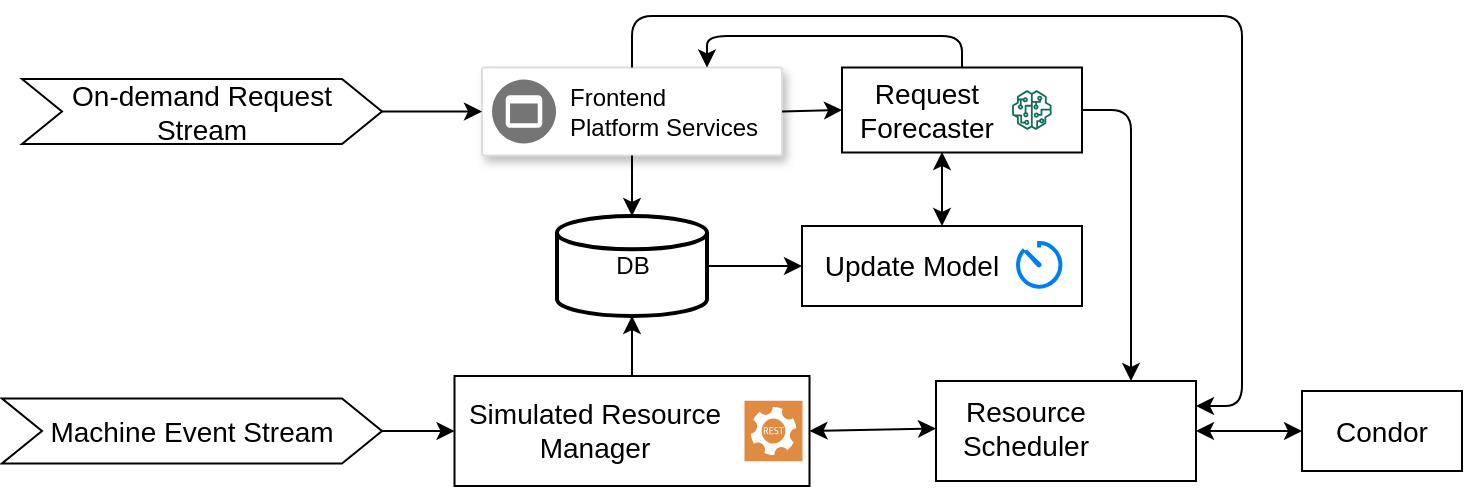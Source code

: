 <mxfile version="14.7.3" type="device"><diagram id="mUBaHK7gIekEF6digZpF" name="Page-1"><mxGraphModel dx="946" dy="614" grid="1" gridSize="10" guides="1" tooltips="1" connect="1" arrows="1" fold="1" page="1" pageScale="1" pageWidth="827" pageHeight="1169" math="0" shadow="0"><root><mxCell id="0"/><mxCell id="1" parent="0"/><mxCell id="0HPp8Vuj7c2ysCl6OCsl-5" value="" style="strokeColor=#dddddd;shadow=1;strokeWidth=1;rounded=1;absoluteArcSize=1;arcSize=2;" vertex="1" parent="1"><mxGeometry x="250" y="205.75" width="150" height="44" as="geometry"/></mxCell><mxCell id="0HPp8Vuj7c2ysCl6OCsl-6" value="Frontend&#10;Platform Services" style="dashed=0;connectable=0;html=1;fillColor=#757575;strokeColor=none;shape=mxgraph.gcp2.frontend_platform_services;part=1;labelPosition=right;verticalLabelPosition=middle;align=left;verticalAlign=middle;spacingLeft=5;fontSize=12;" vertex="1" parent="0HPp8Vuj7c2ysCl6OCsl-5"><mxGeometry y="0.5" width="32" height="32" relative="1" as="geometry"><mxPoint x="5" y="-16" as="offset"/></mxGeometry></mxCell><mxCell id="0HPp8Vuj7c2ysCl6OCsl-7" value="DB" style="strokeWidth=2;html=1;shape=mxgraph.flowchart.database;whiteSpace=wrap;" vertex="1" parent="1"><mxGeometry x="287.5" y="280" width="75" height="50" as="geometry"/></mxCell><mxCell id="0HPp8Vuj7c2ysCl6OCsl-11" value="" style="group" vertex="1" connectable="0" parent="1"><mxGeometry x="430" y="205.75" width="120" height="42.5" as="geometry"/></mxCell><mxCell id="0HPp8Vuj7c2ysCl6OCsl-8" value="" style="rounded=0;whiteSpace=wrap;html=1;" vertex="1" parent="0HPp8Vuj7c2ysCl6OCsl-11"><mxGeometry width="120" height="42.5" as="geometry"/></mxCell><mxCell id="0HPp8Vuj7c2ysCl6OCsl-9" value="&lt;font style=&quot;font-size: 14px&quot;&gt;Request Forecaster&lt;/font&gt;" style="text;html=1;strokeColor=none;fillColor=none;align=center;verticalAlign=middle;whiteSpace=wrap;rounded=0;" vertex="1" parent="0HPp8Vuj7c2ysCl6OCsl-11"><mxGeometry y="7.26" width="85" height="27.979" as="geometry"/></mxCell><mxCell id="0HPp8Vuj7c2ysCl6OCsl-10" value="" style="outlineConnect=0;fontColor=#232F3E;gradientColor=none;fillColor=#116D5B;strokeColor=none;dashed=0;verticalLabelPosition=bottom;verticalAlign=top;align=center;html=1;fontSize=12;fontStyle=0;aspect=fixed;pointerEvents=1;shape=mxgraph.aws4.sagemaker_model;" vertex="1" parent="0HPp8Vuj7c2ysCl6OCsl-11"><mxGeometry x="85" y="11.333" width="19.833" height="19.833" as="geometry"/></mxCell><mxCell id="0HPp8Vuj7c2ysCl6OCsl-23" value="On-demand Request Stream" style="shape=step;perimeter=stepPerimeter;whiteSpace=wrap;html=1;fixedSize=1;fontSize=14;strokeColor=#000000;fillColor=none;" vertex="1" parent="1"><mxGeometry x="20" y="211.5" width="180" height="32.5" as="geometry"/></mxCell><mxCell id="0HPp8Vuj7c2ysCl6OCsl-24" value="Machine Event Stream" style="shape=step;perimeter=stepPerimeter;whiteSpace=wrap;html=1;fixedSize=1;fontSize=14;strokeColor=#000000;fillColor=none;" vertex="1" parent="1"><mxGeometry x="10" y="371.25" width="190" height="32.5" as="geometry"/></mxCell><mxCell id="0HPp8Vuj7c2ysCl6OCsl-27" value="" style="group" vertex="1" connectable="0" parent="1"><mxGeometry x="236.25" y="360" width="177.5" height="55" as="geometry"/></mxCell><mxCell id="0HPp8Vuj7c2ysCl6OCsl-21" value="" style="rounded=0;whiteSpace=wrap;html=1;fontSize=14;strokeColor=#000000;fillColor=none;" vertex="1" parent="0HPp8Vuj7c2ysCl6OCsl-27"><mxGeometry width="177.5" height="55" as="geometry"/></mxCell><mxCell id="0HPp8Vuj7c2ysCl6OCsl-25" value="" style="pointerEvents=1;shadow=0;dashed=0;html=1;strokeColor=none;fillColor=#DF8C42;labelPosition=center;verticalLabelPosition=bottom;verticalAlign=top;align=center;outlineConnect=0;shape=mxgraph.veeam2.restful_api;fontSize=14;" vertex="1" parent="0HPp8Vuj7c2ysCl6OCsl-27"><mxGeometry x="145" y="12.38" width="29" height="30.25" as="geometry"/></mxCell><mxCell id="0HPp8Vuj7c2ysCl6OCsl-17" value="&lt;font style=&quot;font-size: 14px&quot;&gt;Simulated Resource Manager&lt;/font&gt;" style="text;html=1;strokeColor=none;fillColor=none;align=center;verticalAlign=middle;whiteSpace=wrap;rounded=0;fontSize=14;" vertex="1" parent="0HPp8Vuj7c2ysCl6OCsl-27"><mxGeometry x="2.5" y="7" width="135" height="40" as="geometry"/></mxCell><mxCell id="0HPp8Vuj7c2ysCl6OCsl-31" value="" style="group" vertex="1" connectable="0" parent="1"><mxGeometry x="477" y="362.5" width="130" height="50" as="geometry"/></mxCell><mxCell id="0HPp8Vuj7c2ysCl6OCsl-28" value="" style="shape=image;html=1;verticalAlign=top;verticalLabelPosition=bottom;labelBackgroundColor=#ffffff;imageAspect=0;aspect=fixed;image=https://cdn4.iconfinder.com/data/icons/business-black-1/64/39-128.png;fontSize=14;strokeColor=#000000;fillColor=none;" vertex="1" parent="0HPp8Vuj7c2ysCl6OCsl-31"><mxGeometry x="80" y="5" width="40" height="40" as="geometry"/></mxCell><mxCell id="0HPp8Vuj7c2ysCl6OCsl-29" value="" style="rounded=0;whiteSpace=wrap;html=1;fontSize=14;strokeColor=#000000;fillColor=none;" vertex="1" parent="0HPp8Vuj7c2ysCl6OCsl-31"><mxGeometry width="130" height="50" as="geometry"/></mxCell><mxCell id="0HPp8Vuj7c2ysCl6OCsl-30" value="Resource Scheduler" style="text;html=1;strokeColor=none;fillColor=none;align=center;verticalAlign=middle;whiteSpace=wrap;rounded=0;fontSize=14;" vertex="1" parent="0HPp8Vuj7c2ysCl6OCsl-31"><mxGeometry y="3.75" width="90" height="40" as="geometry"/></mxCell><mxCell id="0HPp8Vuj7c2ysCl6OCsl-32" value="Condor" style="rounded=0;whiteSpace=wrap;html=1;fontSize=14;strokeColor=#000000;fillColor=none;" vertex="1" parent="1"><mxGeometry x="660" y="367.5" width="80" height="40" as="geometry"/></mxCell><mxCell id="0HPp8Vuj7c2ysCl6OCsl-33" value="" style="group" vertex="1" connectable="0" parent="1"><mxGeometry x="410" y="285" width="140" height="40" as="geometry"/></mxCell><mxCell id="0HPp8Vuj7c2ysCl6OCsl-12" value="" style="rounded=0;whiteSpace=wrap;html=1;" vertex="1" parent="0HPp8Vuj7c2ysCl6OCsl-33"><mxGeometry width="140" height="40" as="geometry"/></mxCell><mxCell id="0HPp8Vuj7c2ysCl6OCsl-13" value="" style="html=1;verticalLabelPosition=bottom;align=center;labelBackgroundColor=#ffffff;verticalAlign=top;strokeWidth=2;strokeColor=#0080F0;shadow=0;dashed=0;shape=mxgraph.ios7.icons.gauge;aspect=fixed;" vertex="1" parent="0HPp8Vuj7c2ysCl6OCsl-33"><mxGeometry x="107" y="8.5" width="23" height="23" as="geometry"/></mxCell><mxCell id="0HPp8Vuj7c2ysCl6OCsl-14" value="&lt;font style=&quot;font-size: 14px&quot;&gt;Update Model&lt;/font&gt;" style="text;html=1;strokeColor=none;fillColor=none;align=center;verticalAlign=middle;whiteSpace=wrap;rounded=0;" vertex="1" parent="0HPp8Vuj7c2ysCl6OCsl-33"><mxGeometry x="10" y="10" width="90" height="20" as="geometry"/></mxCell><mxCell id="0HPp8Vuj7c2ysCl6OCsl-34" value="" style="endArrow=classic;html=1;fontSize=14;exitX=1;exitY=0.5;exitDx=0;exitDy=0;entryX=0;entryY=0.5;entryDx=0;entryDy=0;" edge="1" parent="1" source="0HPp8Vuj7c2ysCl6OCsl-24" target="0HPp8Vuj7c2ysCl6OCsl-21"><mxGeometry width="50" height="50" relative="1" as="geometry"><mxPoint x="390" y="410" as="sourcePoint"/><mxPoint x="440" y="360" as="targetPoint"/></mxGeometry></mxCell><mxCell id="0HPp8Vuj7c2ysCl6OCsl-35" value="" style="endArrow=classic;html=1;fontSize=14;exitX=0.5;exitY=0;exitDx=0;exitDy=0;" edge="1" parent="1" source="0HPp8Vuj7c2ysCl6OCsl-21" target="0HPp8Vuj7c2ysCl6OCsl-7"><mxGeometry width="50" height="50" relative="1" as="geometry"><mxPoint x="390" y="410" as="sourcePoint"/><mxPoint x="440" y="360" as="targetPoint"/></mxGeometry></mxCell><mxCell id="0HPp8Vuj7c2ysCl6OCsl-36" value="" style="endArrow=classic;html=1;fontSize=14;exitX=1;exitY=0.5;exitDx=0;exitDy=0;entryX=0;entryY=0.5;entryDx=0;entryDy=0;" edge="1" parent="1" source="0HPp8Vuj7c2ysCl6OCsl-23" target="0HPp8Vuj7c2ysCl6OCsl-5"><mxGeometry width="50" height="50" relative="1" as="geometry"><mxPoint x="390" y="410" as="sourcePoint"/><mxPoint x="440" y="360" as="targetPoint"/></mxGeometry></mxCell><mxCell id="0HPp8Vuj7c2ysCl6OCsl-37" value="" style="endArrow=classic;html=1;fontSize=14;exitX=0.5;exitY=1;exitDx=0;exitDy=0;" edge="1" parent="1" source="0HPp8Vuj7c2ysCl6OCsl-5"><mxGeometry width="50" height="50" relative="1" as="geometry"><mxPoint x="390" y="410" as="sourcePoint"/><mxPoint x="325" y="280" as="targetPoint"/></mxGeometry></mxCell><mxCell id="0HPp8Vuj7c2ysCl6OCsl-38" value="" style="endArrow=classic;html=1;fontSize=14;entryX=0;entryY=0.5;entryDx=0;entryDy=0;exitX=1;exitY=0.5;exitDx=0;exitDy=0;" edge="1" parent="1" source="0HPp8Vuj7c2ysCl6OCsl-5" target="0HPp8Vuj7c2ysCl6OCsl-9"><mxGeometry width="50" height="50" relative="1" as="geometry"><mxPoint x="390" y="410" as="sourcePoint"/><mxPoint x="440" y="360" as="targetPoint"/></mxGeometry></mxCell><mxCell id="0HPp8Vuj7c2ysCl6OCsl-39" value="" style="endArrow=classic;startArrow=classic;html=1;fontSize=14;entryX=0.5;entryY=0;entryDx=0;entryDy=0;" edge="1" parent="1" target="0HPp8Vuj7c2ysCl6OCsl-12"><mxGeometry width="50" height="50" relative="1" as="geometry"><mxPoint x="480" y="248" as="sourcePoint"/><mxPoint x="515" y="290" as="targetPoint"/></mxGeometry></mxCell><mxCell id="0HPp8Vuj7c2ysCl6OCsl-41" value="" style="endArrow=classic;html=1;fontSize=14;entryX=0;entryY=0.5;entryDx=0;entryDy=0;exitX=1;exitY=0.5;exitDx=0;exitDy=0;exitPerimeter=0;" edge="1" parent="1" source="0HPp8Vuj7c2ysCl6OCsl-7" target="0HPp8Vuj7c2ysCl6OCsl-12"><mxGeometry width="50" height="50" relative="1" as="geometry"><mxPoint x="390" y="410" as="sourcePoint"/><mxPoint x="440" y="360" as="targetPoint"/></mxGeometry></mxCell><mxCell id="0HPp8Vuj7c2ysCl6OCsl-43" value="" style="endArrow=classic;startArrow=classic;html=1;fontSize=14;entryX=0;entryY=0.5;entryDx=0;entryDy=0;exitX=1;exitY=0.5;exitDx=0;exitDy=0;" edge="1" parent="1" source="0HPp8Vuj7c2ysCl6OCsl-21" target="0HPp8Vuj7c2ysCl6OCsl-30"><mxGeometry width="50" height="50" relative="1" as="geometry"><mxPoint x="450" y="410" as="sourcePoint"/><mxPoint x="500" y="360" as="targetPoint"/></mxGeometry></mxCell><mxCell id="0HPp8Vuj7c2ysCl6OCsl-45" value="" style="endArrow=classic;startArrow=classic;html=1;fontSize=14;exitX=0;exitY=0.5;exitDx=0;exitDy=0;entryX=1;entryY=0.5;entryDx=0;entryDy=0;" edge="1" parent="1" source="0HPp8Vuj7c2ysCl6OCsl-32" target="0HPp8Vuj7c2ysCl6OCsl-29"><mxGeometry width="50" height="50" relative="1" as="geometry"><mxPoint x="470" y="410" as="sourcePoint"/><mxPoint x="520" y="360" as="targetPoint"/></mxGeometry></mxCell><mxCell id="0HPp8Vuj7c2ysCl6OCsl-46" value="" style="endArrow=classic;html=1;fontSize=14;exitX=0.5;exitY=0;exitDx=0;exitDy=0;entryX=0.75;entryY=0;entryDx=0;entryDy=0;edgeStyle=orthogonalEdgeStyle;" edge="1" parent="1" source="0HPp8Vuj7c2ysCl6OCsl-8" target="0HPp8Vuj7c2ysCl6OCsl-5"><mxGeometry width="50" height="50" relative="1" as="geometry"><mxPoint x="280" y="410" as="sourcePoint"/><mxPoint x="330" y="360" as="targetPoint"/><Array as="points"><mxPoint x="490" y="190"/><mxPoint x="363" y="190"/></Array></mxGeometry></mxCell><mxCell id="0HPp8Vuj7c2ysCl6OCsl-48" value="" style="endArrow=classic;html=1;fontSize=14;exitX=1;exitY=0.5;exitDx=0;exitDy=0;entryX=0.75;entryY=0;entryDx=0;entryDy=0;edgeStyle=orthogonalEdgeStyle;" edge="1" parent="1" source="0HPp8Vuj7c2ysCl6OCsl-8" target="0HPp8Vuj7c2ysCl6OCsl-29"><mxGeometry width="50" height="50" relative="1" as="geometry"><mxPoint x="280" y="340" as="sourcePoint"/><mxPoint x="330" y="290" as="targetPoint"/></mxGeometry></mxCell><mxCell id="0HPp8Vuj7c2ysCl6OCsl-49" value="" style="endArrow=classic;html=1;fontSize=14;exitX=0.5;exitY=0;exitDx=0;exitDy=0;edgeStyle=orthogonalEdgeStyle;entryX=1;entryY=0.25;entryDx=0;entryDy=0;" edge="1" parent="1" source="0HPp8Vuj7c2ysCl6OCsl-5" target="0HPp8Vuj7c2ysCl6OCsl-29"><mxGeometry width="50" height="50" relative="1" as="geometry"><mxPoint x="280" y="340" as="sourcePoint"/><mxPoint x="590" y="360" as="targetPoint"/><Array as="points"><mxPoint x="325" y="180"/><mxPoint x="630" y="180"/><mxPoint x="630" y="375"/></Array></mxGeometry></mxCell></root></mxGraphModel></diagram></mxfile>